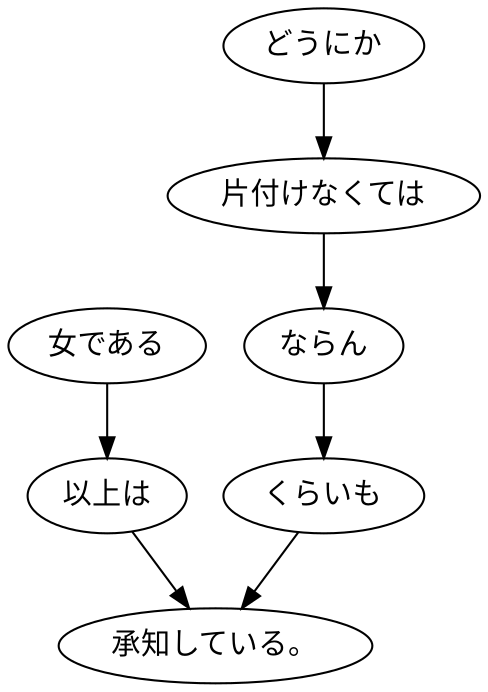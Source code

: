 digraph graph6605 {
	node0 [label="女である"];
	node1 [label="以上は"];
	node2 [label="どうにか"];
	node3 [label="片付けなくては"];
	node4 [label="ならん"];
	node5 [label="くらいも"];
	node6 [label="承知している。"];
	node0 -> node1;
	node1 -> node6;
	node2 -> node3;
	node3 -> node4;
	node4 -> node5;
	node5 -> node6;
}
